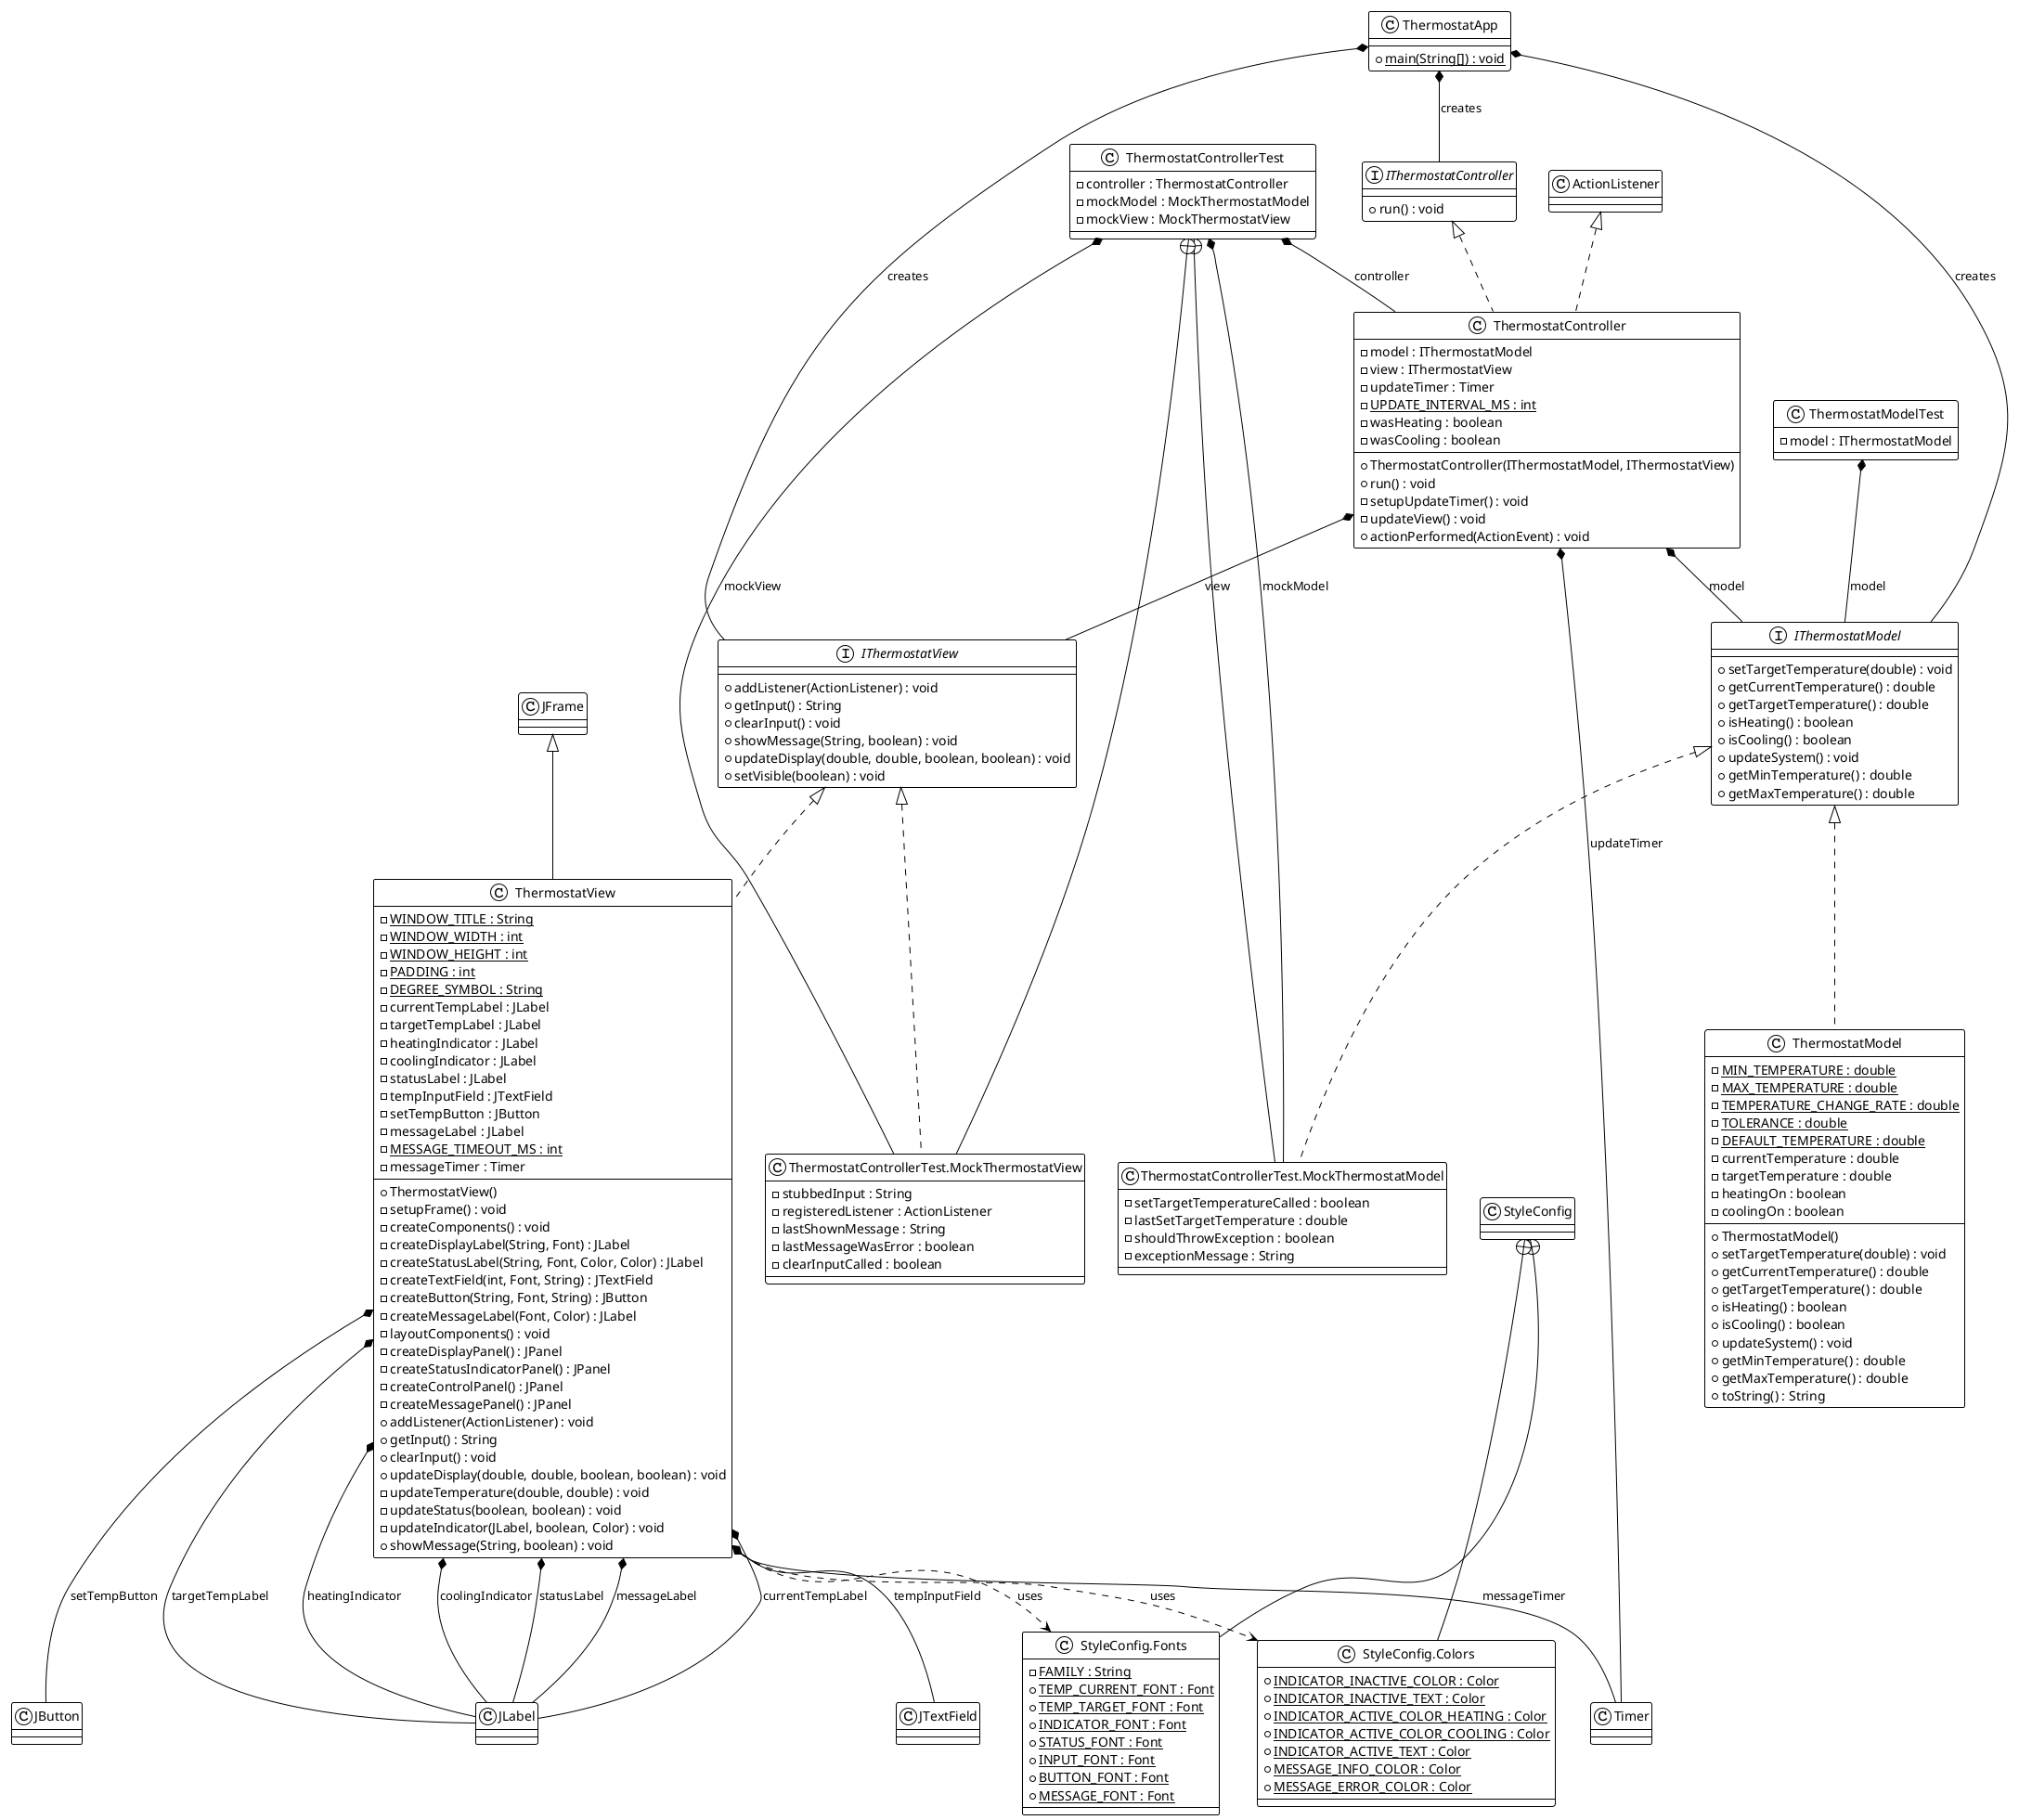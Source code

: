 @startuml
!theme plain

' Main Application Classes
class ThermostatApp {
    + {static} main(String[]) : void
}

' Controller Layer
interface IThermostatController {
    + run() : void
}

class ThermostatController {
    - model : IThermostatModel
    - view : IThermostatView
    - updateTimer : Timer
    - {static} UPDATE_INTERVAL_MS : int
    - wasHeating : boolean
    - wasCooling : boolean
    + ThermostatController(IThermostatModel, IThermostatView)
    + run() : void
    - setupUpdateTimer() : void
    - updateView() : void
    + actionPerformed(ActionEvent) : void
}

' Model Layer
interface IThermostatModel {
    + setTargetTemperature(double) : void
    + getCurrentTemperature() : double
    + getTargetTemperature() : double
    + isHeating() : boolean
    + isCooling() : boolean
    + updateSystem() : void
    + getMinTemperature() : double
    + getMaxTemperature() : double
}

class ThermostatModel {
    - {static} MIN_TEMPERATURE : double
    - {static} MAX_TEMPERATURE : double
    - {static} TEMPERATURE_CHANGE_RATE : double
    - {static} TOLERANCE : double
    - {static} DEFAULT_TEMPERATURE : double
    - currentTemperature : double
    - targetTemperature : double
    - heatingOn : boolean
    - coolingOn : boolean
    + ThermostatModel()
    + setTargetTemperature(double) : void
    + getCurrentTemperature() : double
    + getTargetTemperature() : double
    + isHeating() : boolean
    + isCooling() : boolean
    + updateSystem() : void
    + getMinTemperature() : double
    + getMaxTemperature() : double
    + toString() : String
}

' View Layer
interface IThermostatView {
    + addListener(ActionListener) : void
    + getInput() : String
    + clearInput() : void
    + showMessage(String, boolean) : void
    + updateDisplay(double, double, boolean, boolean) : void
    + setVisible(boolean) : void
}

class ThermostatView {
    - {static} WINDOW_TITLE : String
    - {static} WINDOW_WIDTH : int
    - {static} WINDOW_HEIGHT : int
    - {static} PADDING : int
    - {static} DEGREE_SYMBOL : String
    - currentTempLabel : JLabel
    - targetTempLabel : JLabel
    - heatingIndicator : JLabel
    - coolingIndicator : JLabel
    - statusLabel : JLabel
    - tempInputField : JTextField
    - setTempButton : JButton
    - messageLabel : JLabel
    - {static} MESSAGE_TIMEOUT_MS : int
    - messageTimer : Timer
    + ThermostatView()
    - setupFrame() : void
    - createComponents() : void
    - createDisplayLabel(String, Font) : JLabel
    - createStatusLabel(String, Font, Color, Color) : JLabel
    - createTextField(int, Font, String) : JTextField
    - createButton(String, Font, String) : JButton
    - createMessageLabel(Font, Color) : JLabel
    - layoutComponents() : void
    - createDisplayPanel() : JPanel
    - createStatusIndicatorPanel() : JPanel
    - createControlPanel() : JPanel
    - createMessagePanel() : JPanel
    + addListener(ActionListener) : void
    + getInput() : String
    + clearInput() : void
    + updateDisplay(double, double, boolean, boolean) : void
    - updateTemperature(double, double) : void
    - updateStatus(boolean, boolean) : void
    - updateIndicator(JLabel, boolean, Color) : void
    + showMessage(String, boolean) : void
}

' Style Configuration
class StyleConfig {
}

class "StyleConfig.Fonts" as StyleConfigFonts {
    - {static} FAMILY : String
    + {static} TEMP_CURRENT_FONT : Font
    + {static} TEMP_TARGET_FONT : Font
    + {static} INDICATOR_FONT : Font
    + {static} STATUS_FONT : Font
    + {static} INPUT_FONT : Font
    + {static} BUTTON_FONT : Font
    + {static} MESSAGE_FONT : Font
}

class "StyleConfig.Colors" as StyleConfigColors {
    + {static} INDICATOR_INACTIVE_COLOR : Color
    + {static} INDICATOR_INACTIVE_TEXT : Color
    + {static} INDICATOR_ACTIVE_COLOR_HEATING : Color
    + {static} INDICATOR_ACTIVE_COLOR_COOLING : Color
    + {static} INDICATOR_ACTIVE_TEXT : Color
    + {static} MESSAGE_INFO_COLOR : Color
    + {static} MESSAGE_ERROR_COLOR : Color
}

' Test Classes (simplified)
class ThermostatControllerTest {
    - controller : ThermostatController
    - mockModel : MockThermostatModel
    - mockView : MockThermostatView
}

class "ThermostatControllerTest.MockThermostatModel" as MockModel {
    - setTargetTemperatureCalled : boolean
    - lastSetTargetTemperature : double
    - shouldThrowException : boolean
    - exceptionMessage : String
}

class "ThermostatControllerTest.MockThermostatView" as MockView {
    - stubbedInput : String
    - registeredListener : ActionListener
    - lastShownMessage : String
    - lastMessageWasError : boolean
    - clearInputCalled : boolean
}

class ThermostatModelTest {
    - model : IThermostatModel
}

' Inheritance relationships
IThermostatController <|.. ThermostatController
IThermostatModel <|.. ThermostatModel
IThermostatView <|.. ThermostatView
JFrame <|-- ThermostatView
ActionListener <|.. ThermostatController
IThermostatModel <|.. MockModel
IThermostatView <|.. MockView

' Composition relationships (the missing ones!)
ThermostatApp *-- IThermostatModel : creates
ThermostatApp *-- IThermostatView : creates
ThermostatApp *-- IThermostatController : creates
ThermostatController *-- IThermostatModel : model
ThermostatController *-- IThermostatView : view
ThermostatController *-- Timer : updateTimer
ThermostatView *-- JLabel : currentTempLabel
ThermostatView *-- JLabel : targetTempLabel
ThermostatView *-- JLabel : heatingIndicator
ThermostatView *-- JLabel : coolingIndicator
ThermostatView *-- JLabel : statusLabel
ThermostatView *-- JTextField : tempInputField
ThermostatView *-- JButton : setTempButton
ThermostatView *-- JLabel : messageLabel
ThermostatView *-- Timer : messageTimer
ThermostatControllerTest *-- ThermostatController : controller
ThermostatControllerTest *-- MockModel : mockModel
ThermostatControllerTest *-- MockView : mockView
ThermostatModelTest *-- IThermostatModel : model

' Nested class relationships
StyleConfig +-- StyleConfigFonts
StyleConfig +-- StyleConfigColors
ThermostatControllerTest +-- MockModel
ThermostatControllerTest +-- MockView

' Usage dependencies
ThermostatView ..> StyleConfigFonts : uses
ThermostatView ..> StyleConfigColors : uses

@enduml